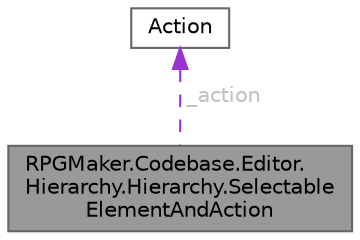 digraph "RPGMaker.Codebase.Editor.Hierarchy.Hierarchy.SelectableElementAndAction"
{
 // LATEX_PDF_SIZE
  bgcolor="transparent";
  edge [fontname=Helvetica,fontsize=10,labelfontname=Helvetica,labelfontsize=10];
  node [fontname=Helvetica,fontsize=10,shape=box,height=0.2,width=0.4];
  Node1 [id="Node000001",label="RPGMaker.Codebase.Editor.\lHierarchy.Hierarchy.Selectable\lElementAndAction",height=0.2,width=0.4,color="gray40", fillcolor="grey60", style="filled", fontcolor="black",tooltip="選択可能要素と動作"];
  Node2 -> Node1 [id="edge1_Node000001_Node000002",dir="back",color="darkorchid3",style="dashed",tooltip=" ",label=" _action",fontcolor="grey" ];
  Node2 [id="Node000002",label="Action",height=0.2,width=0.4,color="gray40", fillcolor="white", style="filled",tooltip=" "];
}
